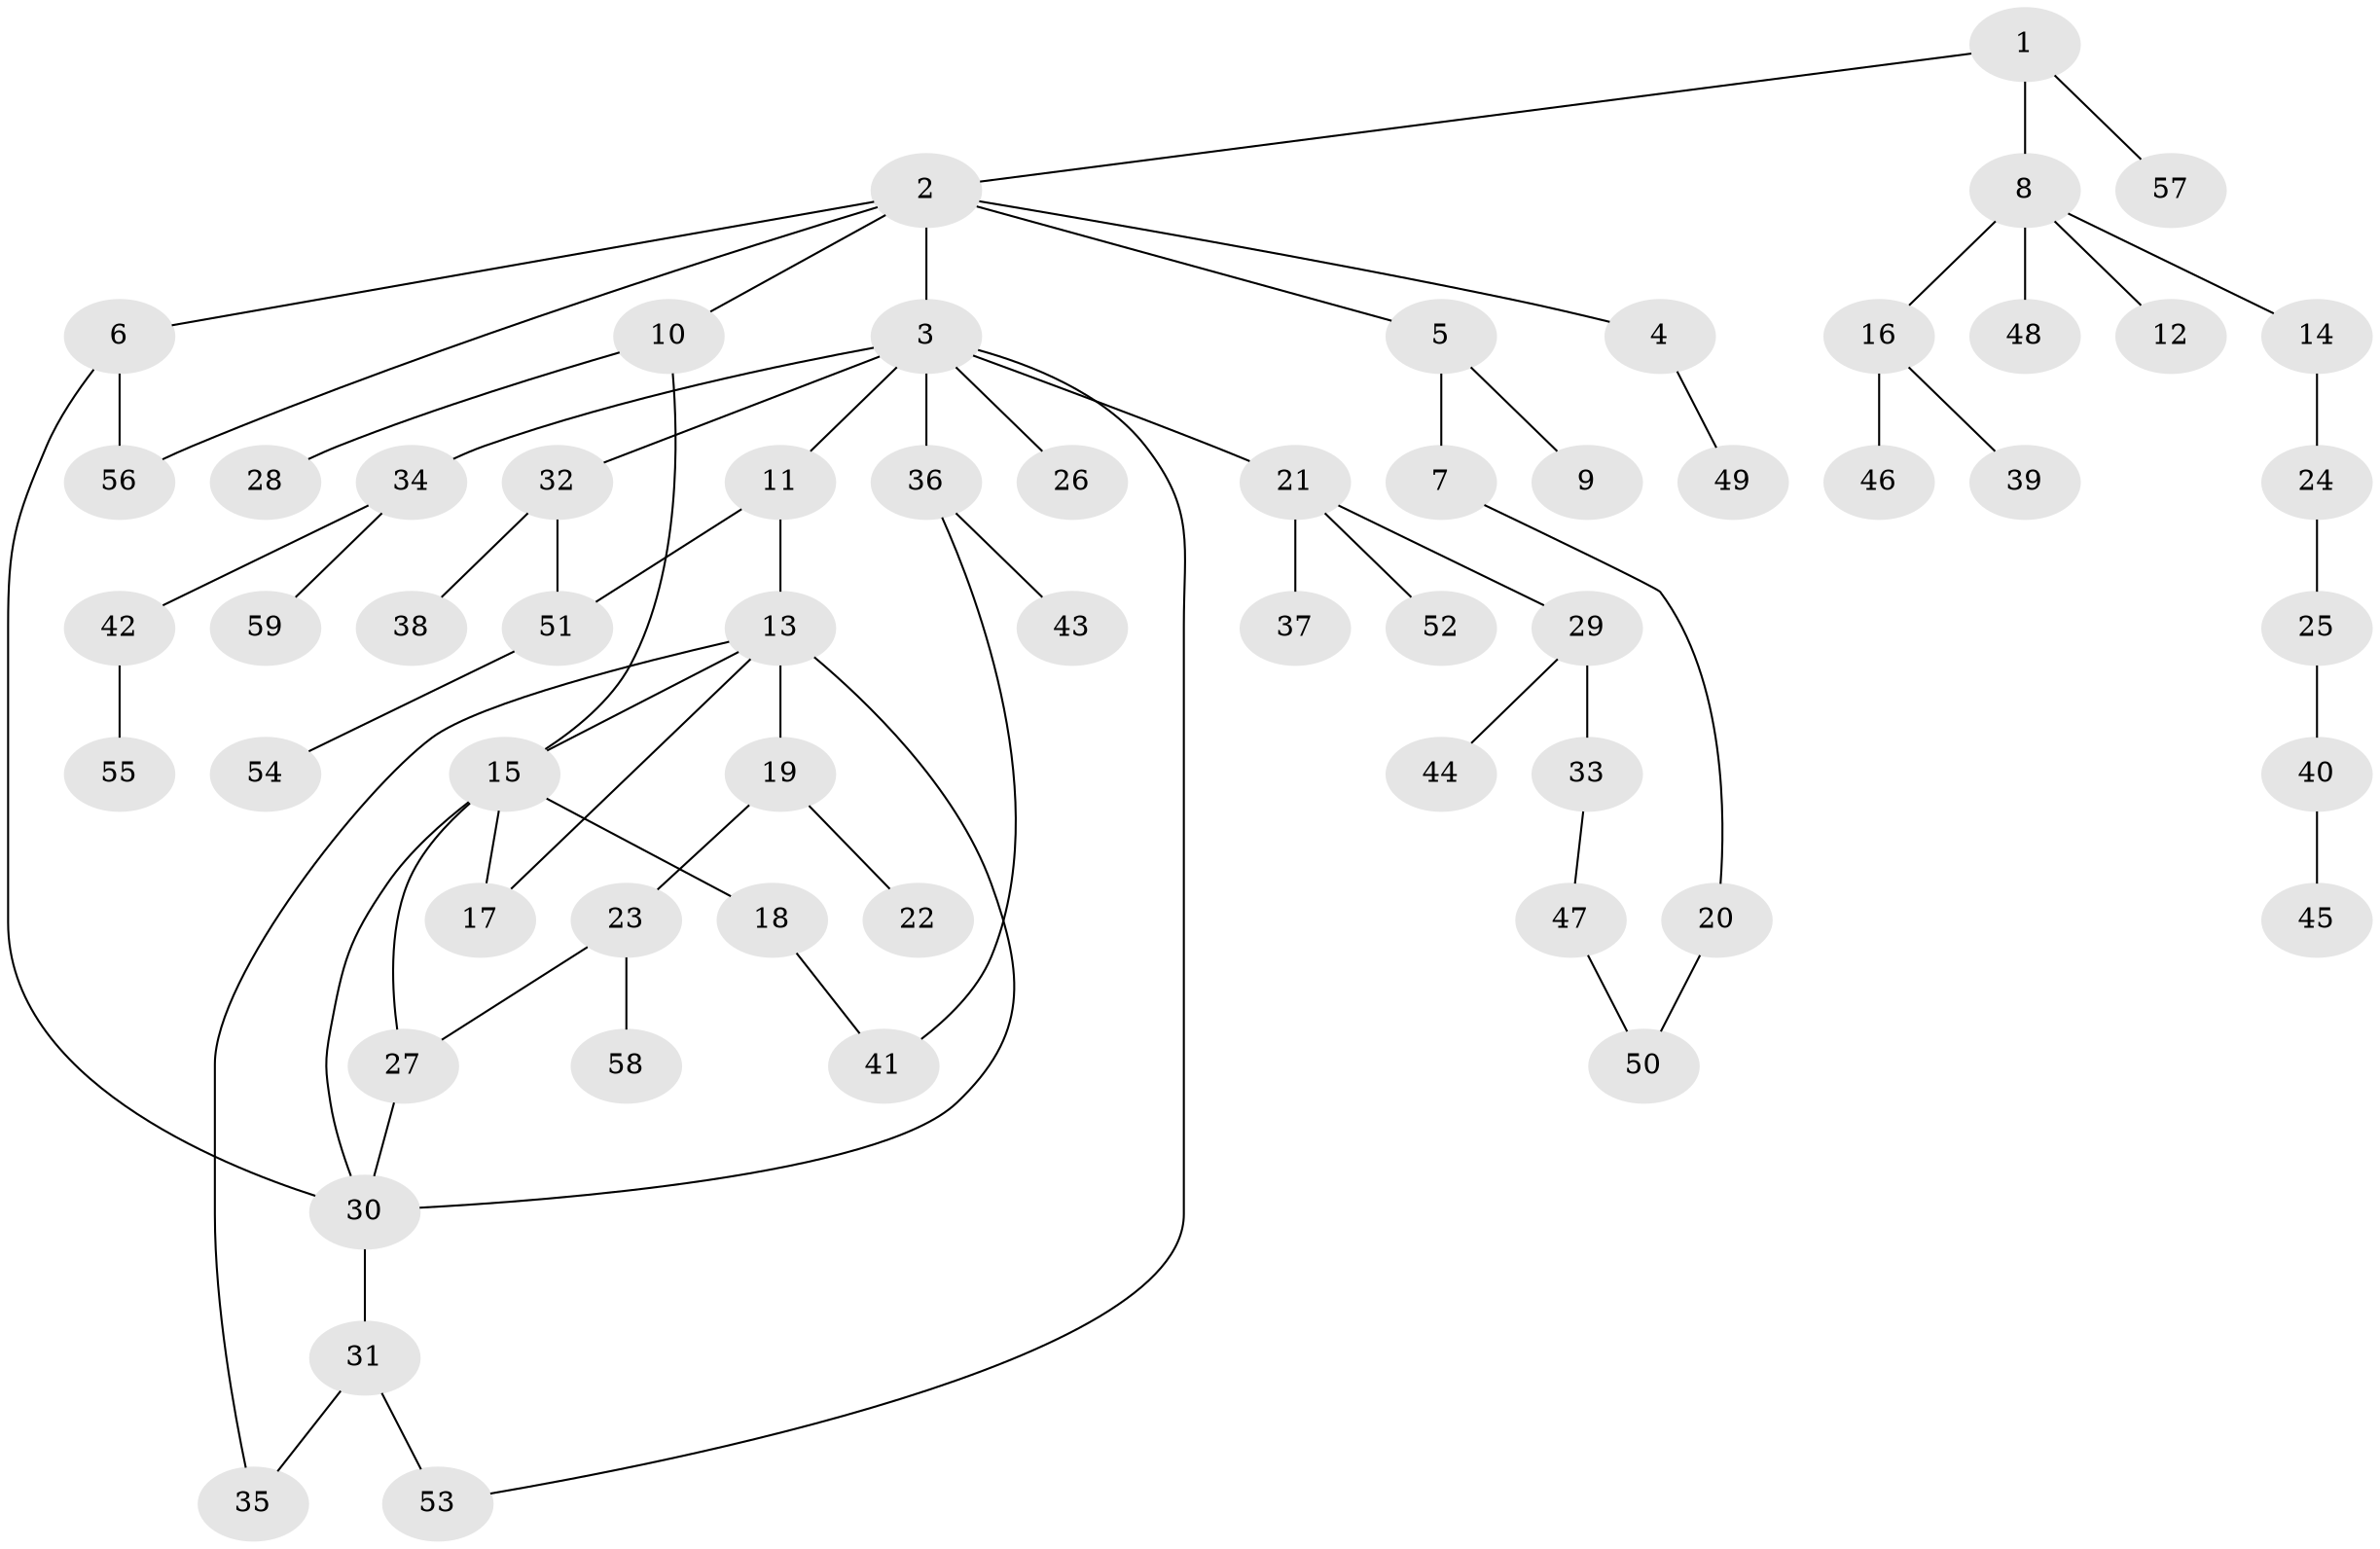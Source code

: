 // Generated by graph-tools (version 1.1) at 2025/49/03/09/25 03:49:22]
// undirected, 59 vertices, 70 edges
graph export_dot {
graph [start="1"]
  node [color=gray90,style=filled];
  1;
  2;
  3;
  4;
  5;
  6;
  7;
  8;
  9;
  10;
  11;
  12;
  13;
  14;
  15;
  16;
  17;
  18;
  19;
  20;
  21;
  22;
  23;
  24;
  25;
  26;
  27;
  28;
  29;
  30;
  31;
  32;
  33;
  34;
  35;
  36;
  37;
  38;
  39;
  40;
  41;
  42;
  43;
  44;
  45;
  46;
  47;
  48;
  49;
  50;
  51;
  52;
  53;
  54;
  55;
  56;
  57;
  58;
  59;
  1 -- 2;
  1 -- 8;
  1 -- 57;
  2 -- 3;
  2 -- 4;
  2 -- 5;
  2 -- 6;
  2 -- 10;
  2 -- 56;
  3 -- 11;
  3 -- 21;
  3 -- 26;
  3 -- 32;
  3 -- 34;
  3 -- 36;
  3 -- 53;
  4 -- 49;
  5 -- 7;
  5 -- 9;
  6 -- 30;
  6 -- 56;
  7 -- 20;
  8 -- 12;
  8 -- 14;
  8 -- 16;
  8 -- 48;
  10 -- 15;
  10 -- 28;
  11 -- 13;
  11 -- 51;
  13 -- 19;
  13 -- 35;
  13 -- 17;
  13 -- 15;
  13 -- 30;
  14 -- 24;
  15 -- 17;
  15 -- 18;
  15 -- 30;
  15 -- 27;
  16 -- 39;
  16 -- 46;
  18 -- 41;
  19 -- 22;
  19 -- 23;
  20 -- 50;
  21 -- 29;
  21 -- 37;
  21 -- 52;
  23 -- 27;
  23 -- 58;
  24 -- 25;
  25 -- 40;
  27 -- 30;
  29 -- 33;
  29 -- 44;
  30 -- 31;
  31 -- 53;
  31 -- 35;
  32 -- 38;
  32 -- 51;
  33 -- 47;
  34 -- 42;
  34 -- 59;
  36 -- 41;
  36 -- 43;
  40 -- 45;
  42 -- 55;
  47 -- 50;
  51 -- 54;
}
